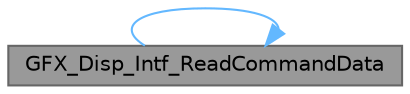 digraph "GFX_Disp_Intf_ReadCommandData"
{
 // INTERACTIVE_SVG=YES
 // LATEX_PDF_SIZE
  bgcolor="transparent";
  edge [fontname=Helvetica,fontsize=10,labelfontname=Helvetica,labelfontsize=10];
  node [fontname=Helvetica,fontsize=10,shape=box,height=0.2,width=0.4];
  rankdir="RL";
  Node1 [label="GFX_Disp_Intf_ReadCommandData",height=0.2,width=0.4,color="gray40", fillcolor="grey60", style="filled", fontcolor="black",tooltip="Read command data."];
  Node1 -> Node1 [dir="back",color="steelblue1",style="solid"];
}
